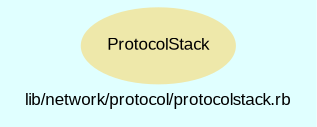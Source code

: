 digraph TopLevel {
    compound = true
    bgcolor = lightcyan1
    fontname = Arial
    fontsize = 8
    label = "lib/network/protocol/protocolstack.rb"
    node [
        fontname = Arial,
        fontsize = 8,
        color = black
    ]

    ProtocolStack [
        fontcolor = black,
        URL = "classes/ProtocolStack.html",
        shape = ellipse,
        color = palegoldenrod,
        style = filled,
        label = "ProtocolStack"
    ]

}

